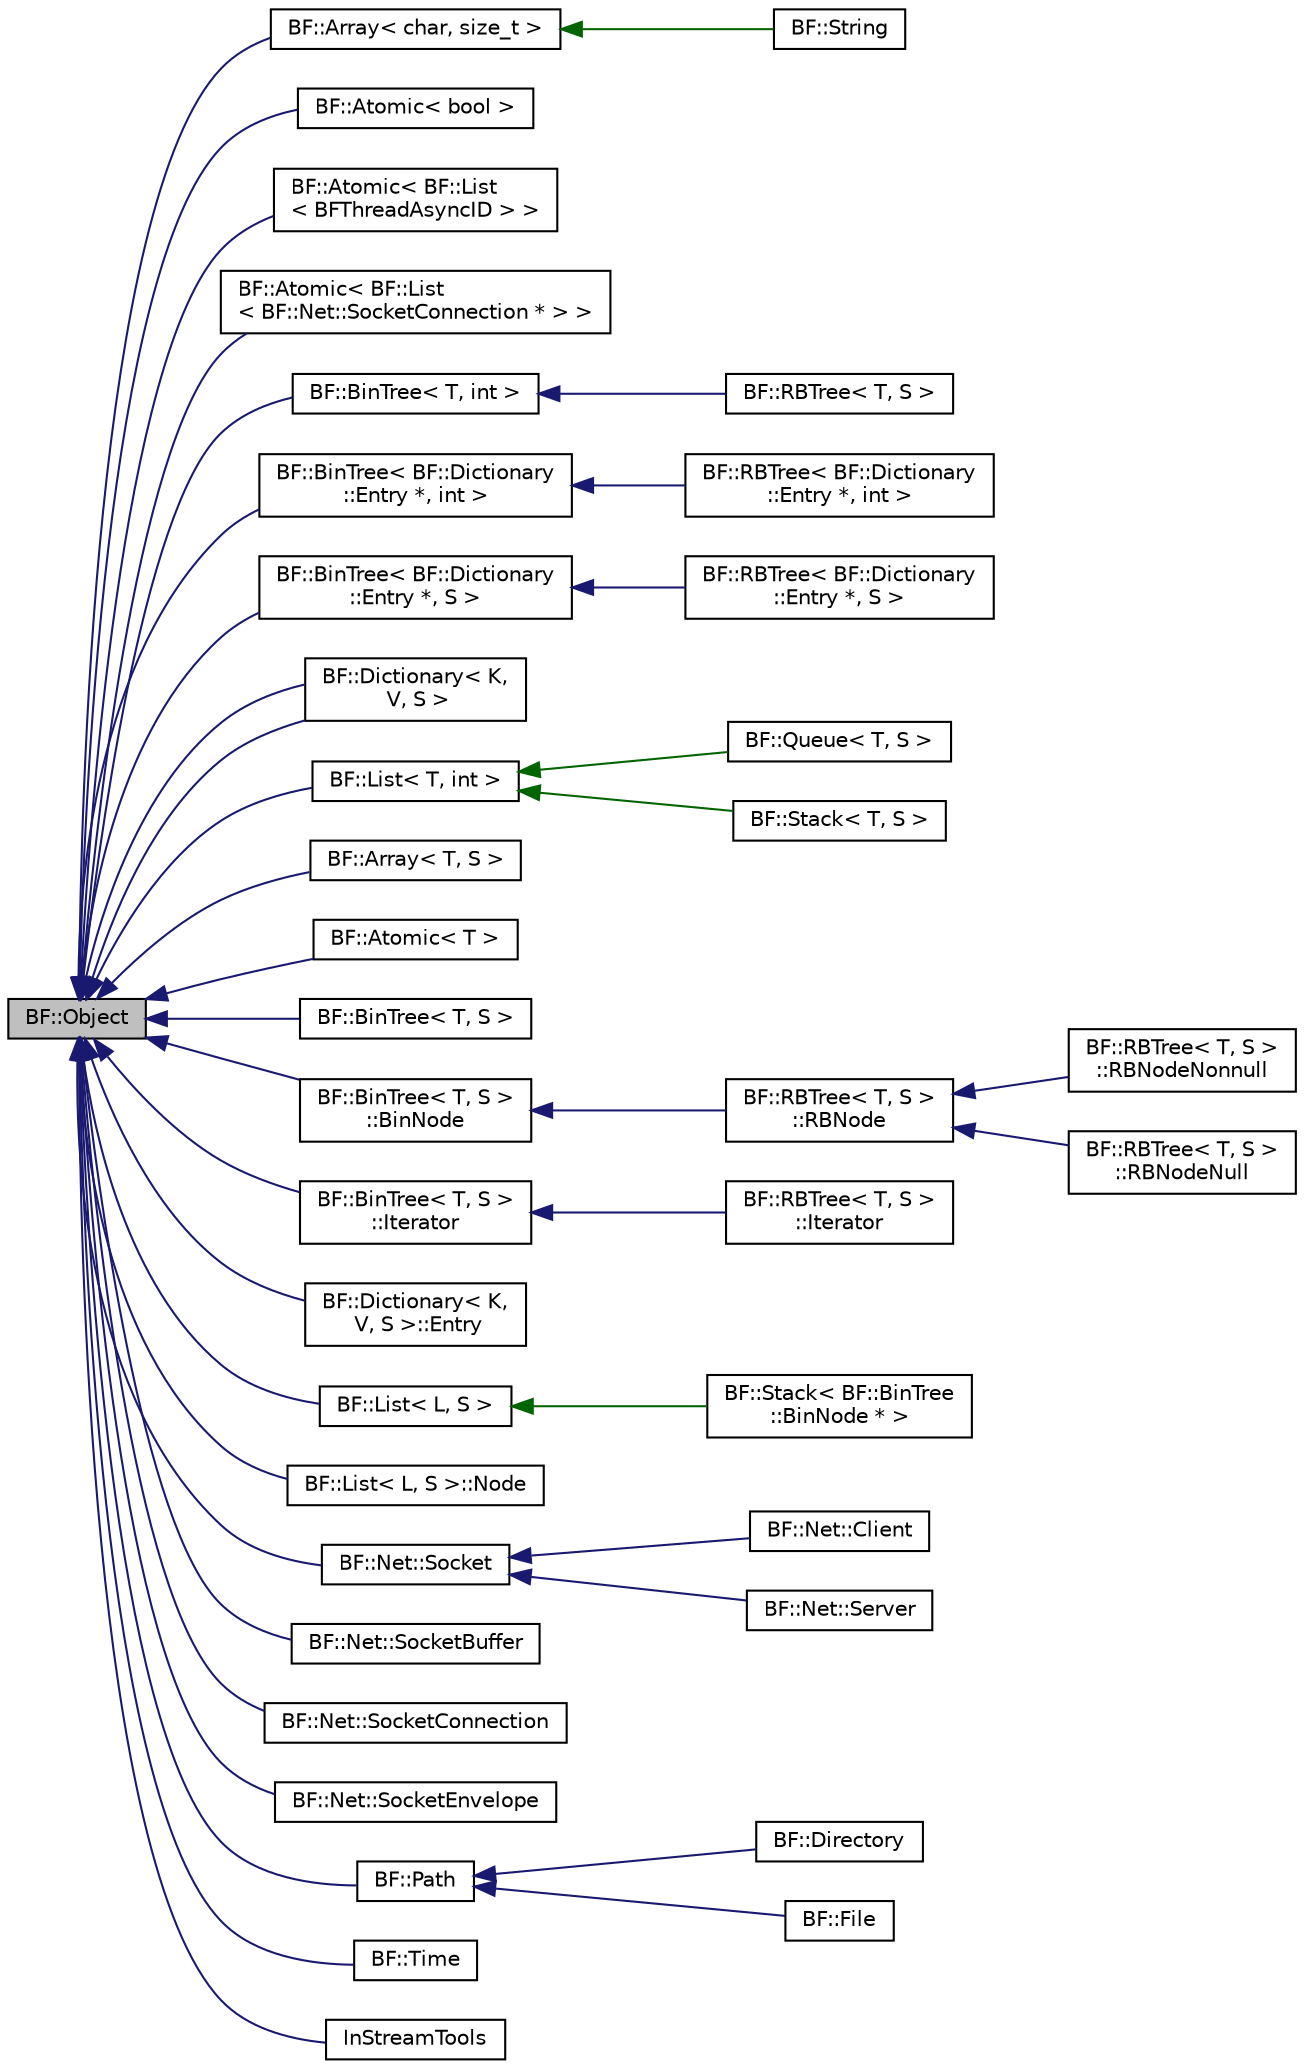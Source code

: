 digraph "BF::Object"
{
 // LATEX_PDF_SIZE
  edge [fontname="Helvetica",fontsize="10",labelfontname="Helvetica",labelfontsize="10"];
  node [fontname="Helvetica",fontsize="10",shape=record];
  rankdir="LR";
  Node1 [label="BF::Object",height=0.2,width=0.4,color="black", fillcolor="grey75", style="filled", fontcolor="black",tooltip=" "];
  Node1 -> Node2 [dir="back",color="midnightblue",fontsize="10",style="solid",fontname="Helvetica"];
  Node2 [label="BF::Array\< char, size_t \>",height=0.2,width=0.4,color="black", fillcolor="white", style="filled",URL="$d3/d15/classBF_1_1Array.html",tooltip=" "];
  Node2 -> Node3 [dir="back",color="darkgreen",fontsize="10",style="solid",fontname="Helvetica"];
  Node3 [label="BF::String",height=0.2,width=0.4,color="black", fillcolor="white", style="filled",URL="$d6/d75/classBF_1_1String.html",tooltip=" "];
  Node1 -> Node4 [dir="back",color="midnightblue",fontsize="10",style="solid",fontname="Helvetica"];
  Node4 [label="BF::Atomic\< bool \>",height=0.2,width=0.4,color="black", fillcolor="white", style="filled",URL="$d4/d4f/classBF_1_1Atomic.html",tooltip=" "];
  Node1 -> Node5 [dir="back",color="midnightblue",fontsize="10",style="solid",fontname="Helvetica"];
  Node5 [label="BF::Atomic\< BF::List\l\< BFThreadAsyncID \> \>",height=0.2,width=0.4,color="black", fillcolor="white", style="filled",URL="$d4/d4f/classBF_1_1Atomic.html",tooltip=" "];
  Node1 -> Node6 [dir="back",color="midnightblue",fontsize="10",style="solid",fontname="Helvetica"];
  Node6 [label="BF::Atomic\< BF::List\l\< BF::Net::SocketConnection * \> \>",height=0.2,width=0.4,color="black", fillcolor="white", style="filled",URL="$d4/d4f/classBF_1_1Atomic.html",tooltip=" "];
  Node1 -> Node7 [dir="back",color="midnightblue",fontsize="10",style="solid",fontname="Helvetica"];
  Node7 [label="BF::BinTree\< T, int \>",height=0.2,width=0.4,color="black", fillcolor="white", style="filled",URL="$dc/d78/classBF_1_1BinTree.html",tooltip=" "];
  Node7 -> Node8 [dir="back",color="midnightblue",fontsize="10",style="solid",fontname="Helvetica"];
  Node8 [label="BF::RBTree\< T, S \>",height=0.2,width=0.4,color="black", fillcolor="white", style="filled",URL="$da/d58/classBF_1_1RBTree.html",tooltip=" "];
  Node1 -> Node9 [dir="back",color="midnightblue",fontsize="10",style="solid",fontname="Helvetica"];
  Node9 [label="BF::BinTree\< BF::Dictionary\l::Entry *, int \>",height=0.2,width=0.4,color="black", fillcolor="white", style="filled",URL="$dc/d78/classBF_1_1BinTree.html",tooltip=" "];
  Node9 -> Node10 [dir="back",color="midnightblue",fontsize="10",style="solid",fontname="Helvetica"];
  Node10 [label="BF::RBTree\< BF::Dictionary\l::Entry *, int \>",height=0.2,width=0.4,color="black", fillcolor="white", style="filled",URL="$da/d58/classBF_1_1RBTree.html",tooltip=" "];
  Node1 -> Node11 [dir="back",color="midnightblue",fontsize="10",style="solid",fontname="Helvetica"];
  Node11 [label="BF::BinTree\< BF::Dictionary\l::Entry *, S \>",height=0.2,width=0.4,color="black", fillcolor="white", style="filled",URL="$dc/d78/classBF_1_1BinTree.html",tooltip=" "];
  Node11 -> Node12 [dir="back",color="midnightblue",fontsize="10",style="solid",fontname="Helvetica"];
  Node12 [label="BF::RBTree\< BF::Dictionary\l::Entry *, S \>",height=0.2,width=0.4,color="black", fillcolor="white", style="filled",URL="$da/d58/classBF_1_1RBTree.html",tooltip=" "];
  Node1 -> Node13 [dir="back",color="midnightblue",fontsize="10",style="solid",fontname="Helvetica"];
  Node13 [label="BF::Dictionary\< K,\l V, S \>",height=0.2,width=0.4,color="black", fillcolor="white", style="filled",URL="$d0/dbe/classBF_1_1Dictionary.html",tooltip=" "];
  Node1 -> Node14 [dir="back",color="midnightblue",fontsize="10",style="solid",fontname="Helvetica"];
  Node14 [label="BF::List\< T, int \>",height=0.2,width=0.4,color="black", fillcolor="white", style="filled",URL="$d1/de0/classBF_1_1List.html",tooltip=" "];
  Node14 -> Node15 [dir="back",color="darkgreen",fontsize="10",style="solid",fontname="Helvetica"];
  Node15 [label="BF::Queue\< T, S \>",height=0.2,width=0.4,color="black", fillcolor="white", style="filled",URL="$d5/da3/classBF_1_1Queue.html",tooltip=" "];
  Node14 -> Node16 [dir="back",color="darkgreen",fontsize="10",style="solid",fontname="Helvetica"];
  Node16 [label="BF::Stack\< T, S \>",height=0.2,width=0.4,color="black", fillcolor="white", style="filled",URL="$d4/dbd/classBF_1_1Stack.html",tooltip=" "];
  Node1 -> Node17 [dir="back",color="midnightblue",fontsize="10",style="solid",fontname="Helvetica"];
  Node17 [label="BF::Array\< T, S \>",height=0.2,width=0.4,color="black", fillcolor="white", style="filled",URL="$d3/d15/classBF_1_1Array.html",tooltip=" "];
  Node1 -> Node18 [dir="back",color="midnightblue",fontsize="10",style="solid",fontname="Helvetica"];
  Node18 [label="BF::Atomic\< T \>",height=0.2,width=0.4,color="black", fillcolor="white", style="filled",URL="$d4/d4f/classBF_1_1Atomic.html",tooltip=" "];
  Node1 -> Node19 [dir="back",color="midnightblue",fontsize="10",style="solid",fontname="Helvetica"];
  Node19 [label="BF::BinTree\< T, S \>",height=0.2,width=0.4,color="black", fillcolor="white", style="filled",URL="$dc/d78/classBF_1_1BinTree.html",tooltip=" "];
  Node1 -> Node20 [dir="back",color="midnightblue",fontsize="10",style="solid",fontname="Helvetica"];
  Node20 [label="BF::BinTree\< T, S \>\l::BinNode",height=0.2,width=0.4,color="black", fillcolor="white", style="filled",URL="$d6/da4/classBF_1_1BinTree_1_1BinNode.html",tooltip=" "];
  Node20 -> Node21 [dir="back",color="midnightblue",fontsize="10",style="solid",fontname="Helvetica"];
  Node21 [label="BF::RBTree\< T, S \>\l::RBNode",height=0.2,width=0.4,color="black", fillcolor="white", style="filled",URL="$d0/d46/classBF_1_1RBTree_1_1RBNode.html",tooltip=" "];
  Node21 -> Node22 [dir="back",color="midnightblue",fontsize="10",style="solid",fontname="Helvetica"];
  Node22 [label="BF::RBTree\< T, S \>\l::RBNodeNonnull",height=0.2,width=0.4,color="black", fillcolor="white", style="filled",URL="$dd/d3b/classBF_1_1RBTree_1_1RBNodeNonnull.html",tooltip=" "];
  Node21 -> Node23 [dir="back",color="midnightblue",fontsize="10",style="solid",fontname="Helvetica"];
  Node23 [label="BF::RBTree\< T, S \>\l::RBNodeNull",height=0.2,width=0.4,color="black", fillcolor="white", style="filled",URL="$dc/daa/classBF_1_1RBTree_1_1RBNodeNull.html",tooltip=" "];
  Node1 -> Node24 [dir="back",color="midnightblue",fontsize="10",style="solid",fontname="Helvetica"];
  Node24 [label="BF::BinTree\< T, S \>\l::Iterator",height=0.2,width=0.4,color="black", fillcolor="white", style="filled",URL="$df/dcd/classBF_1_1BinTree_1_1Iterator.html",tooltip=" "];
  Node24 -> Node25 [dir="back",color="midnightblue",fontsize="10",style="solid",fontname="Helvetica"];
  Node25 [label="BF::RBTree\< T, S \>\l::Iterator",height=0.2,width=0.4,color="black", fillcolor="white", style="filled",URL="$d4/dcf/classBF_1_1RBTree_1_1Iterator.html",tooltip=" "];
  Node1 -> Node13 [dir="back",color="midnightblue",fontsize="10",style="solid",fontname="Helvetica"];
  Node1 -> Node26 [dir="back",color="midnightblue",fontsize="10",style="solid",fontname="Helvetica"];
  Node26 [label="BF::Dictionary\< K,\l V, S \>::Entry",height=0.2,width=0.4,color="black", fillcolor="white", style="filled",URL="$d2/d77/classBF_1_1Dictionary_1_1Entry.html",tooltip=" "];
  Node1 -> Node27 [dir="back",color="midnightblue",fontsize="10",style="solid",fontname="Helvetica"];
  Node27 [label="BF::List\< L, S \>",height=0.2,width=0.4,color="black", fillcolor="white", style="filled",URL="$d1/de0/classBF_1_1List.html",tooltip=" "];
  Node27 -> Node28 [dir="back",color="darkgreen",fontsize="10",style="solid",fontname="Helvetica"];
  Node28 [label="BF::Stack\< BF::BinTree\l::BinNode * \>",height=0.2,width=0.4,color="black", fillcolor="white", style="filled",URL="$d4/dbd/classBF_1_1Stack.html",tooltip=" "];
  Node1 -> Node29 [dir="back",color="midnightblue",fontsize="10",style="solid",fontname="Helvetica"];
  Node29 [label="BF::List\< L, S \>::Node",height=0.2,width=0.4,color="black", fillcolor="white", style="filled",URL="$d2/dff/classBF_1_1List_1_1Node.html",tooltip=" "];
  Node1 -> Node30 [dir="back",color="midnightblue",fontsize="10",style="solid",fontname="Helvetica"];
  Node30 [label="BF::Net::Socket",height=0.2,width=0.4,color="black", fillcolor="white", style="filled",URL="$db/dc9/classBF_1_1Net_1_1Socket.html",tooltip=" "];
  Node30 -> Node31 [dir="back",color="midnightblue",fontsize="10",style="solid",fontname="Helvetica"];
  Node31 [label="BF::Net::Client",height=0.2,width=0.4,color="black", fillcolor="white", style="filled",URL="$dc/d1a/classBF_1_1Net_1_1Client.html",tooltip=" "];
  Node30 -> Node32 [dir="back",color="midnightblue",fontsize="10",style="solid",fontname="Helvetica"];
  Node32 [label="BF::Net::Server",height=0.2,width=0.4,color="black", fillcolor="white", style="filled",URL="$d8/d31/classBF_1_1Net_1_1Server.html",tooltip=" "];
  Node1 -> Node33 [dir="back",color="midnightblue",fontsize="10",style="solid",fontname="Helvetica"];
  Node33 [label="BF::Net::SocketBuffer",height=0.2,width=0.4,color="black", fillcolor="white", style="filled",URL="$d6/d17/classBF_1_1Net_1_1SocketBuffer.html",tooltip=" "];
  Node1 -> Node34 [dir="back",color="midnightblue",fontsize="10",style="solid",fontname="Helvetica"];
  Node34 [label="BF::Net::SocketConnection",height=0.2,width=0.4,color="black", fillcolor="white", style="filled",URL="$da/d18/classBF_1_1Net_1_1SocketConnection.html",tooltip=" "];
  Node1 -> Node35 [dir="back",color="midnightblue",fontsize="10",style="solid",fontname="Helvetica"];
  Node35 [label="BF::Net::SocketEnvelope",height=0.2,width=0.4,color="black", fillcolor="white", style="filled",URL="$d7/d8b/classBF_1_1Net_1_1SocketEnvelope.html",tooltip=" "];
  Node1 -> Node36 [dir="back",color="midnightblue",fontsize="10",style="solid",fontname="Helvetica"];
  Node36 [label="BF::Path",height=0.2,width=0.4,color="black", fillcolor="white", style="filled",URL="$d1/dfa/classBF_1_1Path.html",tooltip=" "];
  Node36 -> Node37 [dir="back",color="midnightblue",fontsize="10",style="solid",fontname="Helvetica"];
  Node37 [label="BF::Directory",height=0.2,width=0.4,color="black", fillcolor="white", style="filled",URL="$d5/d5c/classBF_1_1Directory.html",tooltip=" "];
  Node36 -> Node38 [dir="back",color="midnightblue",fontsize="10",style="solid",fontname="Helvetica"];
  Node38 [label="BF::File",height=0.2,width=0.4,color="black", fillcolor="white", style="filled",URL="$da/d6b/classBF_1_1File.html",tooltip=" "];
  Node1 -> Node39 [dir="back",color="midnightblue",fontsize="10",style="solid",fontname="Helvetica"];
  Node39 [label="BF::Time",height=0.2,width=0.4,color="black", fillcolor="white", style="filled",URL="$d0/df9/classBF_1_1Time.html",tooltip=" "];
  Node1 -> Node40 [dir="back",color="midnightblue",fontsize="10",style="solid",fontname="Helvetica"];
  Node40 [label="InStreamTools",height=0.2,width=0.4,color="black", fillcolor="white", style="filled",URL="$db/d30/classInStreamTools.html",tooltip=" "];
}

